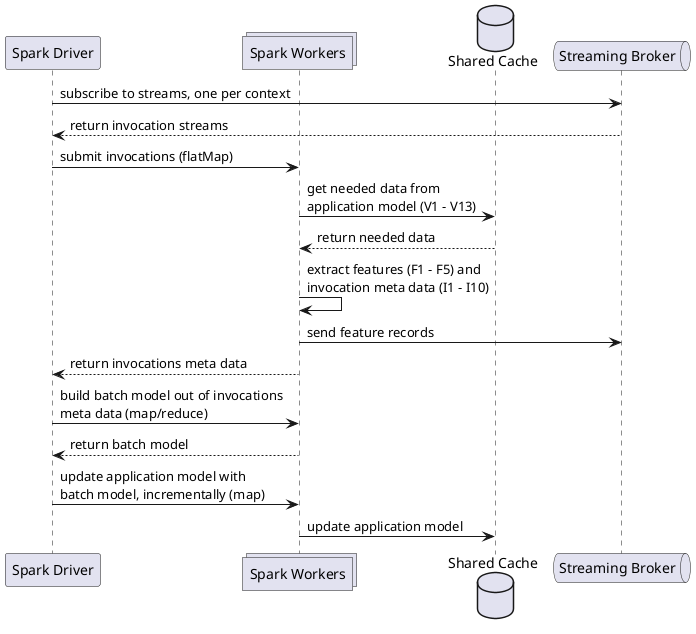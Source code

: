 @startuml SequenceDiagram
participant "Spark Driver" as Master
collections "Spark Workers" as Workers
database "Shared Cache" as Cache
queue "Streaming Broker" as Broker
Master -> Broker : subscribe to streams, one per context
Broker --> Master : return invocation streams
Master -> Workers : submit invocations (flatMap)
Workers -> Cache : get needed data from\napplication model (V1 - V13)
Cache --> Workers : return needed data
Workers -> Workers : extract features (F1 - F5) and\ninvocation meta data (I1 - I10)
Workers -> Broker : send feature records
Workers --> Master : return invocations meta data
Master -> Workers : build batch model out of invocations\nmeta data (map/reduce)
Workers --> Master : return batch model
Master -> Workers : update application model with\nbatch model, incrementally (map)
Workers -> Cache : update application model
@enduml
